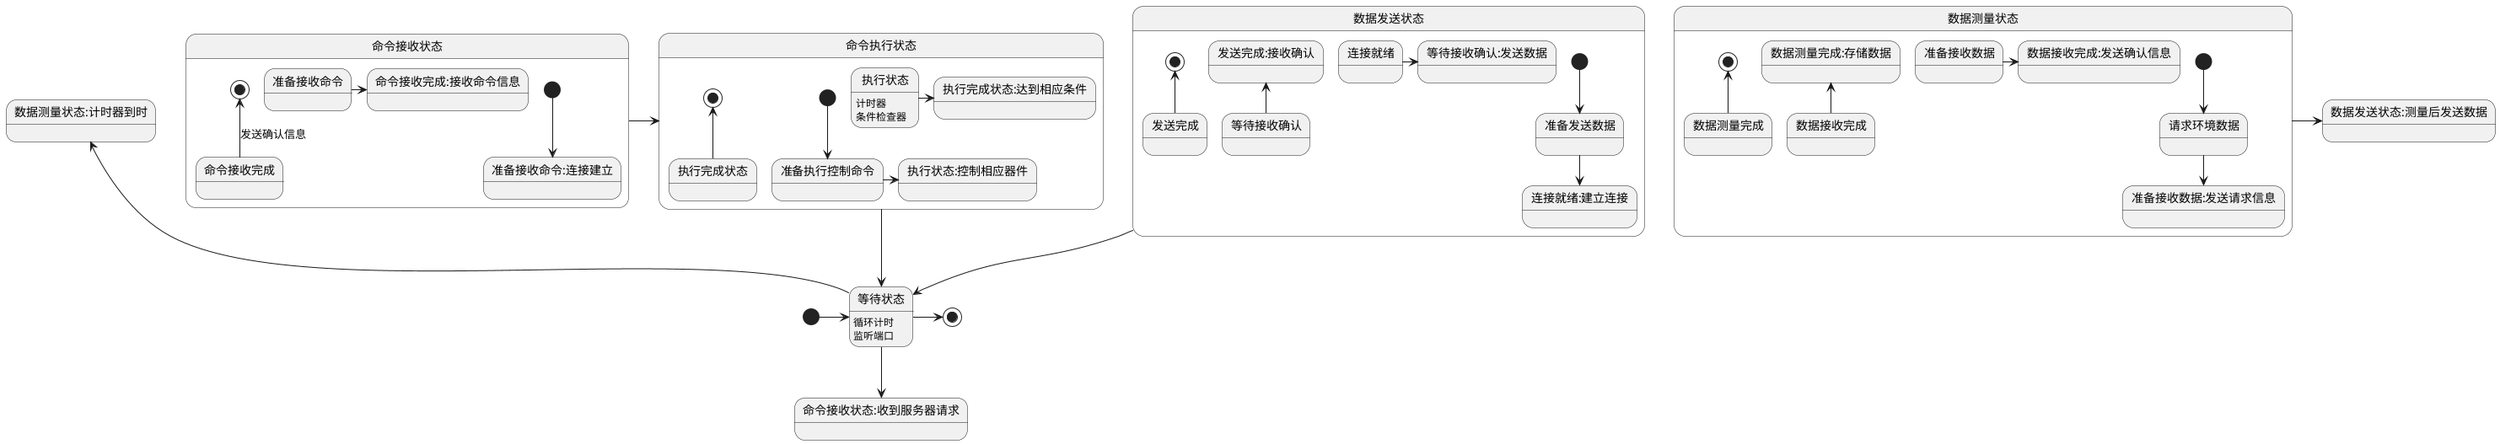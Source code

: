 @startuml 主机状态图
[*] -right-> 等待状态
等待状态 : 循环计时
等待状态 : 监听端口
等待状态 -up-> 数据测量状态:计时器到时
state 数据测量状态 {
    [*] -down-> 请求环境数据
    请求环境数据 -down-> 准备接收数据:发送请求信息
    准备接收数据 -right-> 数据接收完成:发送确认信息
    数据接收完成 -up-> 数据测量完成:存储数据
    数据测量完成 -up-> [*]
} 
数据测量状态 -right-> 数据发送状态:测量后发送数据
state 数据发送状态 {
    [*] -down-> 准备发送数据
    准备发送数据 -down-> 连接就绪:建立连接
    连接就绪 -right-> 等待接收确认:发送数据
    等待接收确认 -up-> 发送完成:接收确认
    发送完成 -up-> [*]
}
数据发送状态 --> 等待状态

等待状态 -down-> 命令接收状态:收到服务器请求
state 命令接收状态 {
    [*] -down-> 准备接收命令:连接建立
    准备接收命令 -right-> 命令接收完成:接收命令信息
    命令接收完成 -up-> [*]:发送确认信息
}
命令接收状态 -right-> 命令执行状态
state 命令执行状态 {
    [*] -down-> 准备执行控制命令
    准备执行控制命令 -right-> 执行状态:控制相应器件
    执行状态 : 计时器
    执行状态 : 条件检查器
    执行状态 -right-> 执行完成状态:达到相应条件
    执行完成状态 -up-> [*]
}
命令执行状态 -->等待状态
等待状态 -right-> [*]
@enduml